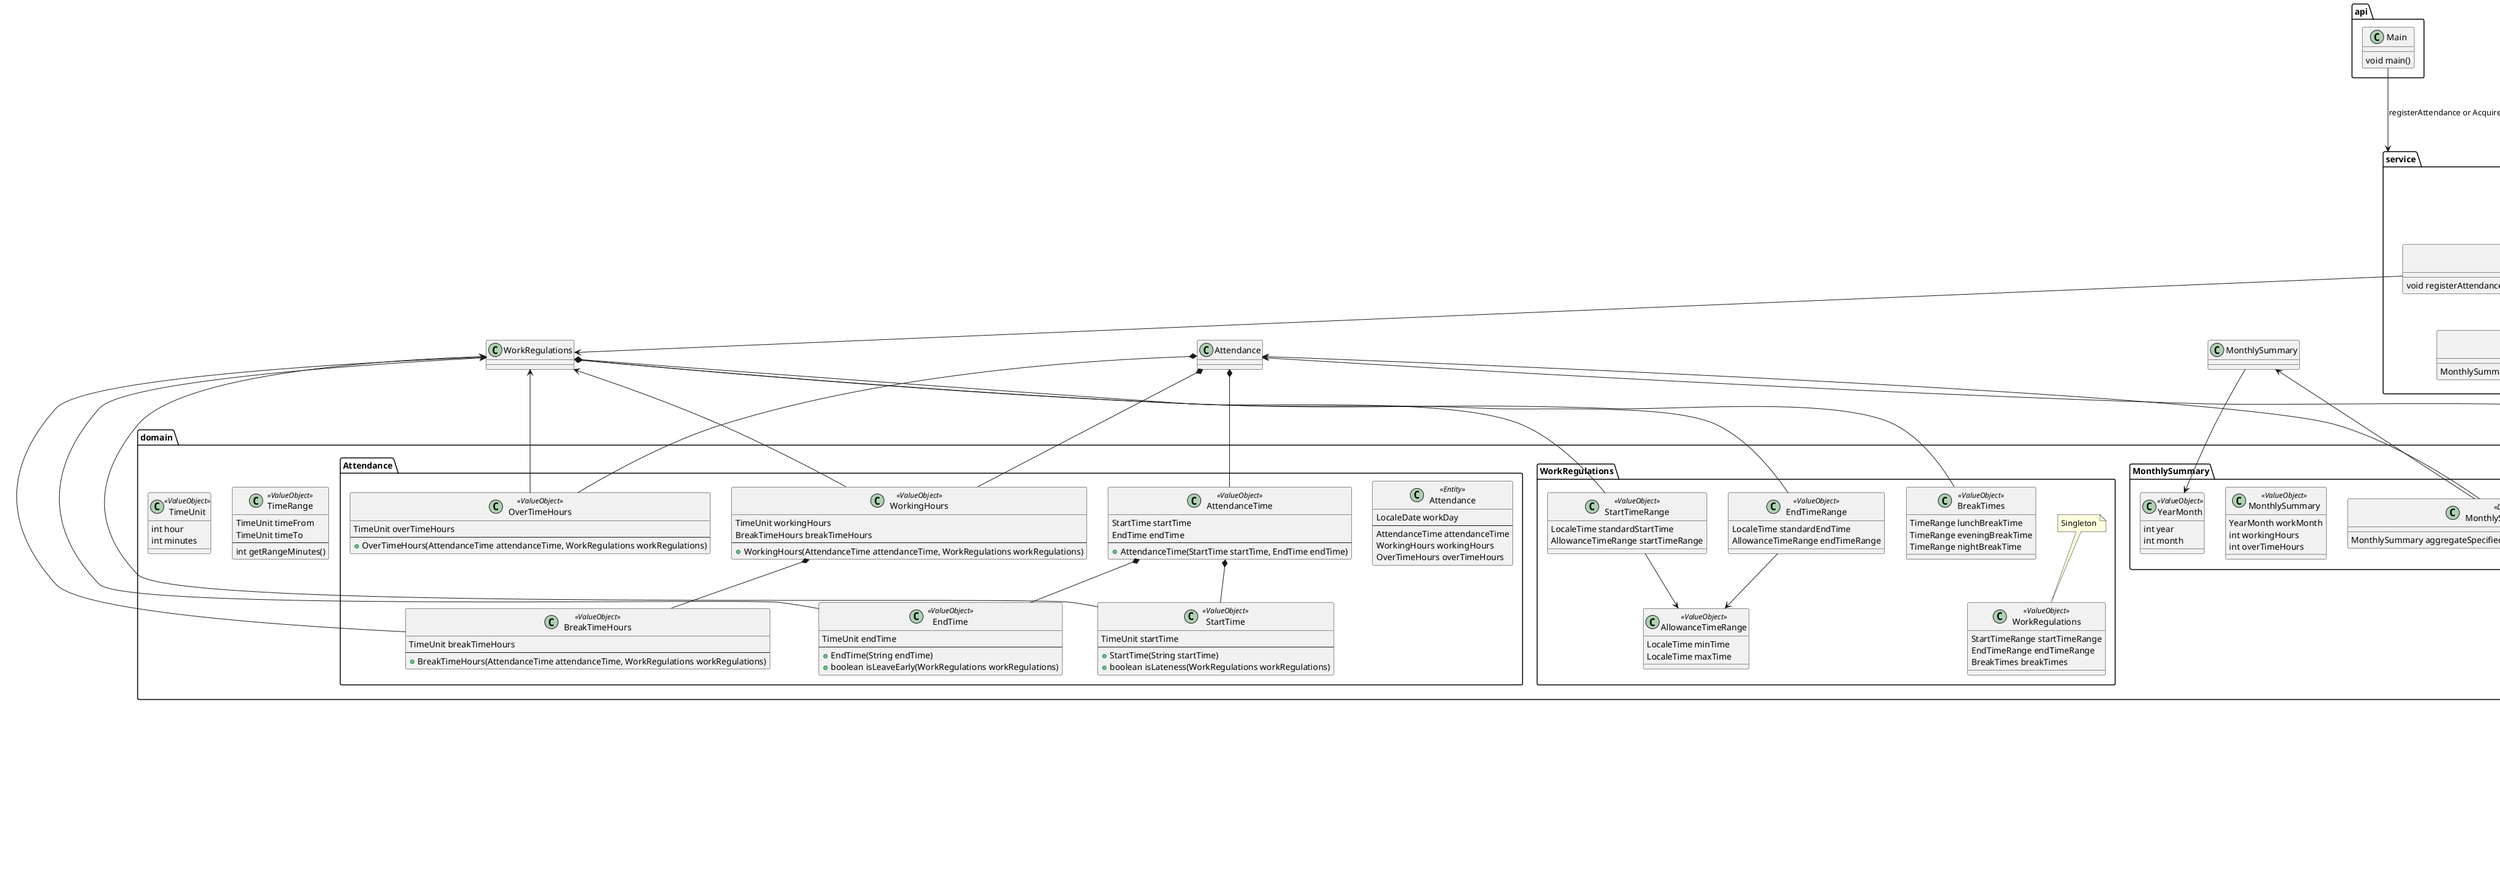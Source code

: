 @startuml

package api {
    class Main {
        'パラメータのValidation
        'ServiceにわたすEntity, ValueObjectの生成
        void main()
    }
}

package service {
    class AttendanceService <<Service>> {
        '遅刻の場合はNG → 勤務時間の算出 → 登録
        void registerAttendance(LocaleDate workDay, AttendanceTime attendanceTime)
    }

    note as AttendanceServiceNote
        ・WorkRegulations生成
        ・Attendance生成
    end note
    AttendanceServiceNote .. AttendanceService

    class MonthlySummaryService <<Service>> {
        '当月分のAttendance取得 → 集計処理呼び出し
        MonthlySummary acquireMonthlyTotal(YearMonth yearMonth)
    }
}

package datasource {
    class AttendanceRepositoryCsv <<Datasource>> {
        void save(Attendance attendance)
        List<Attendance> findSpecifiedYearMonth(YearMonth workMonth)
    }

    file csv {
    }
}

package domain {

    package Attendance {
        class Attendance <<Entity>>{
            LocaleDate workDay
            --
            AttendanceTime attendanceTime
            WorkingHours workingHours
            OverTimeHours overTimeHours
        }

        class AttendanceTime <<ValueObject>> {
            StartTime startTime
            EndTime endTime
            --
            + AttendanceTime(StartTime startTime, EndTime endTime)
        }

        class StartTime <<ValueObject>> {
            TimeUnit startTime
            --
            + StartTime(String startTime)
            + boolean isLateness(WorkRegulations workRegulations)
        }

        class EndTime <<ValueObject>> {
            TimeUnit endTime
            --
            + EndTime(String endTime)
            + boolean isLeaveEarly(WorkRegulations workRegulations)
        }

        class OverTimeHours <<ValueObject>> {
            TimeUnit overTimeHours
            --
            + OverTimeHours(AttendanceTime attendanceTime, WorkRegulations workRegulations)
        }

        class WorkingHours <<ValueObject>> {
            TimeUnit workingHours
            BreakTimeHours breakTimeHours
            --
            + WorkingHours(AttendanceTime attendanceTime, WorkRegulations workRegulations)
        }

        class BreakTimeHours <<ValueObject>> {
            TimeUnit breakTimeHours
            --
            + BreakTimeHours(AttendanceTime attendanceTime, WorkRegulations workRegulations)
        }
    }

    package WorkRegulations {

        class WorkRegulations <<ValueObject>> {
            StartTimeRange startTimeRange
            EndTimeRange endTimeRange
            BreakTimes breakTimes
        }

        note as WorkRegulationsNote
            Singleton
        end note
        WorkRegulationsNote .. WorkRegulations

        class StartTimeRange <<ValueObject>> {
            LocaleTime standardStartTime
            AllowanceTimeRange startTimeRange
        }

        class EndTimeRange <<ValueObject>> {
            LocaleTime standardEndTime
            AllowanceTimeRange endTimeRange
        }

        class AllowanceTimeRange <<ValueObject>> {
            LocaleTime minTime
            LocaleTime maxTime
        }

        class BreakTimes <<ValueObject>> {
            TimeRange lunchBreakTime
            TimeRange eveningBreakTime
            TimeRange nightBreakTime
        }
    }

    package MonthlySummary {
        class MonthlySummaryCalculator <<DomainService>> {
            MonthlySummary aggregateSpecifiedMonthAttendance(YearMonth yearMonth)
        }

        class MonthlySummary <<ValueObject>> {
            YearMonth workMonth
            int workingHours
            int overTimeHours
        }

        class YearMonth <<ValueObject>> {
            int year
            int month
        }
    }

    class TimeUnit <<ValueObject>> {
        int hour
        int minutes
    }

    class TimeRange <<ValueObject>> {
        TimeUnit timeFrom
        TimeUnit timeTo
        --
        int getRangeMinutes()
    }

    interface AttendanceRepository <<Repository>> {
        void save(Attendance attendance)
        List<Attendance> findSpecifiedYearMonth(YearMonth workMonth)
    }
}


'***** 相関関係 *****
Main ---> service : registerAttendance or AcquireMonthlyTotal
AttendanceService -[hidden]- MonthlySummaryService

AttendanceService --> AttendanceRepository : save
AttendanceService -> WorkRegulations

MonthlySummaryService --> AttendanceRepository : 1.find
MonthlySummaryService --> MonthlySummaryCalculator : 2.aggregate
MonthlySummaryCalculator --> MonthlySummary

AttendanceRepository ---> Attendance
MonthlySummaryCalculator ---> Attendance

AttendanceRepositoryCsv --> csv

OverTimeHours ---> WorkRegulations
WorkingHours ---> WorkRegulations
BreakTimeHours ---> WorkRegulations
StartTime ---> WorkRegulations
EndTime ---> WorkRegulations

'実装
AttendanceRepository <|... AttendanceRepositoryCsv

'集約
Attendance *-- AttendanceTime
AttendanceTime *-- StartTime
AttendanceTime *-- EndTime
Attendance *-- WorkingHours
Attendance *-- OverTimeHours

WorkRegulations *-- BreakTimes
WorkRegulations *-- StartTimeRange
WorkRegulations *-- EndTimeRange

WorkingHours *-- BreakTimeHours
StartTimeRange --> AllowanceTimeRange
EndTimeRange --> AllowanceTimeRange
MonthlySummary --> YearMonth

WorkRegulations -[hidden]- TimeUnit
WorkRegulations -[hidden]- TimeRange

@enduml